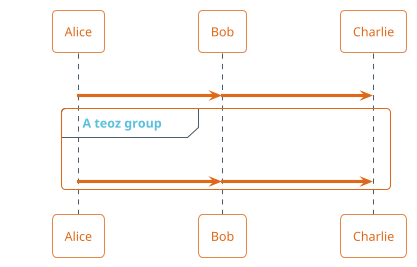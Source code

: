 ' Do not edit
' Theme Gallery
' autogenerated by script
'
@startuml
!theme superhero-outline
!pragma teoz true
Alice -> Bob : hello
& Bob -> Charlie : hi
group A teoz group
Alice -> Bob : hello
& Bob -> Charlie : ha
end
@enduml
